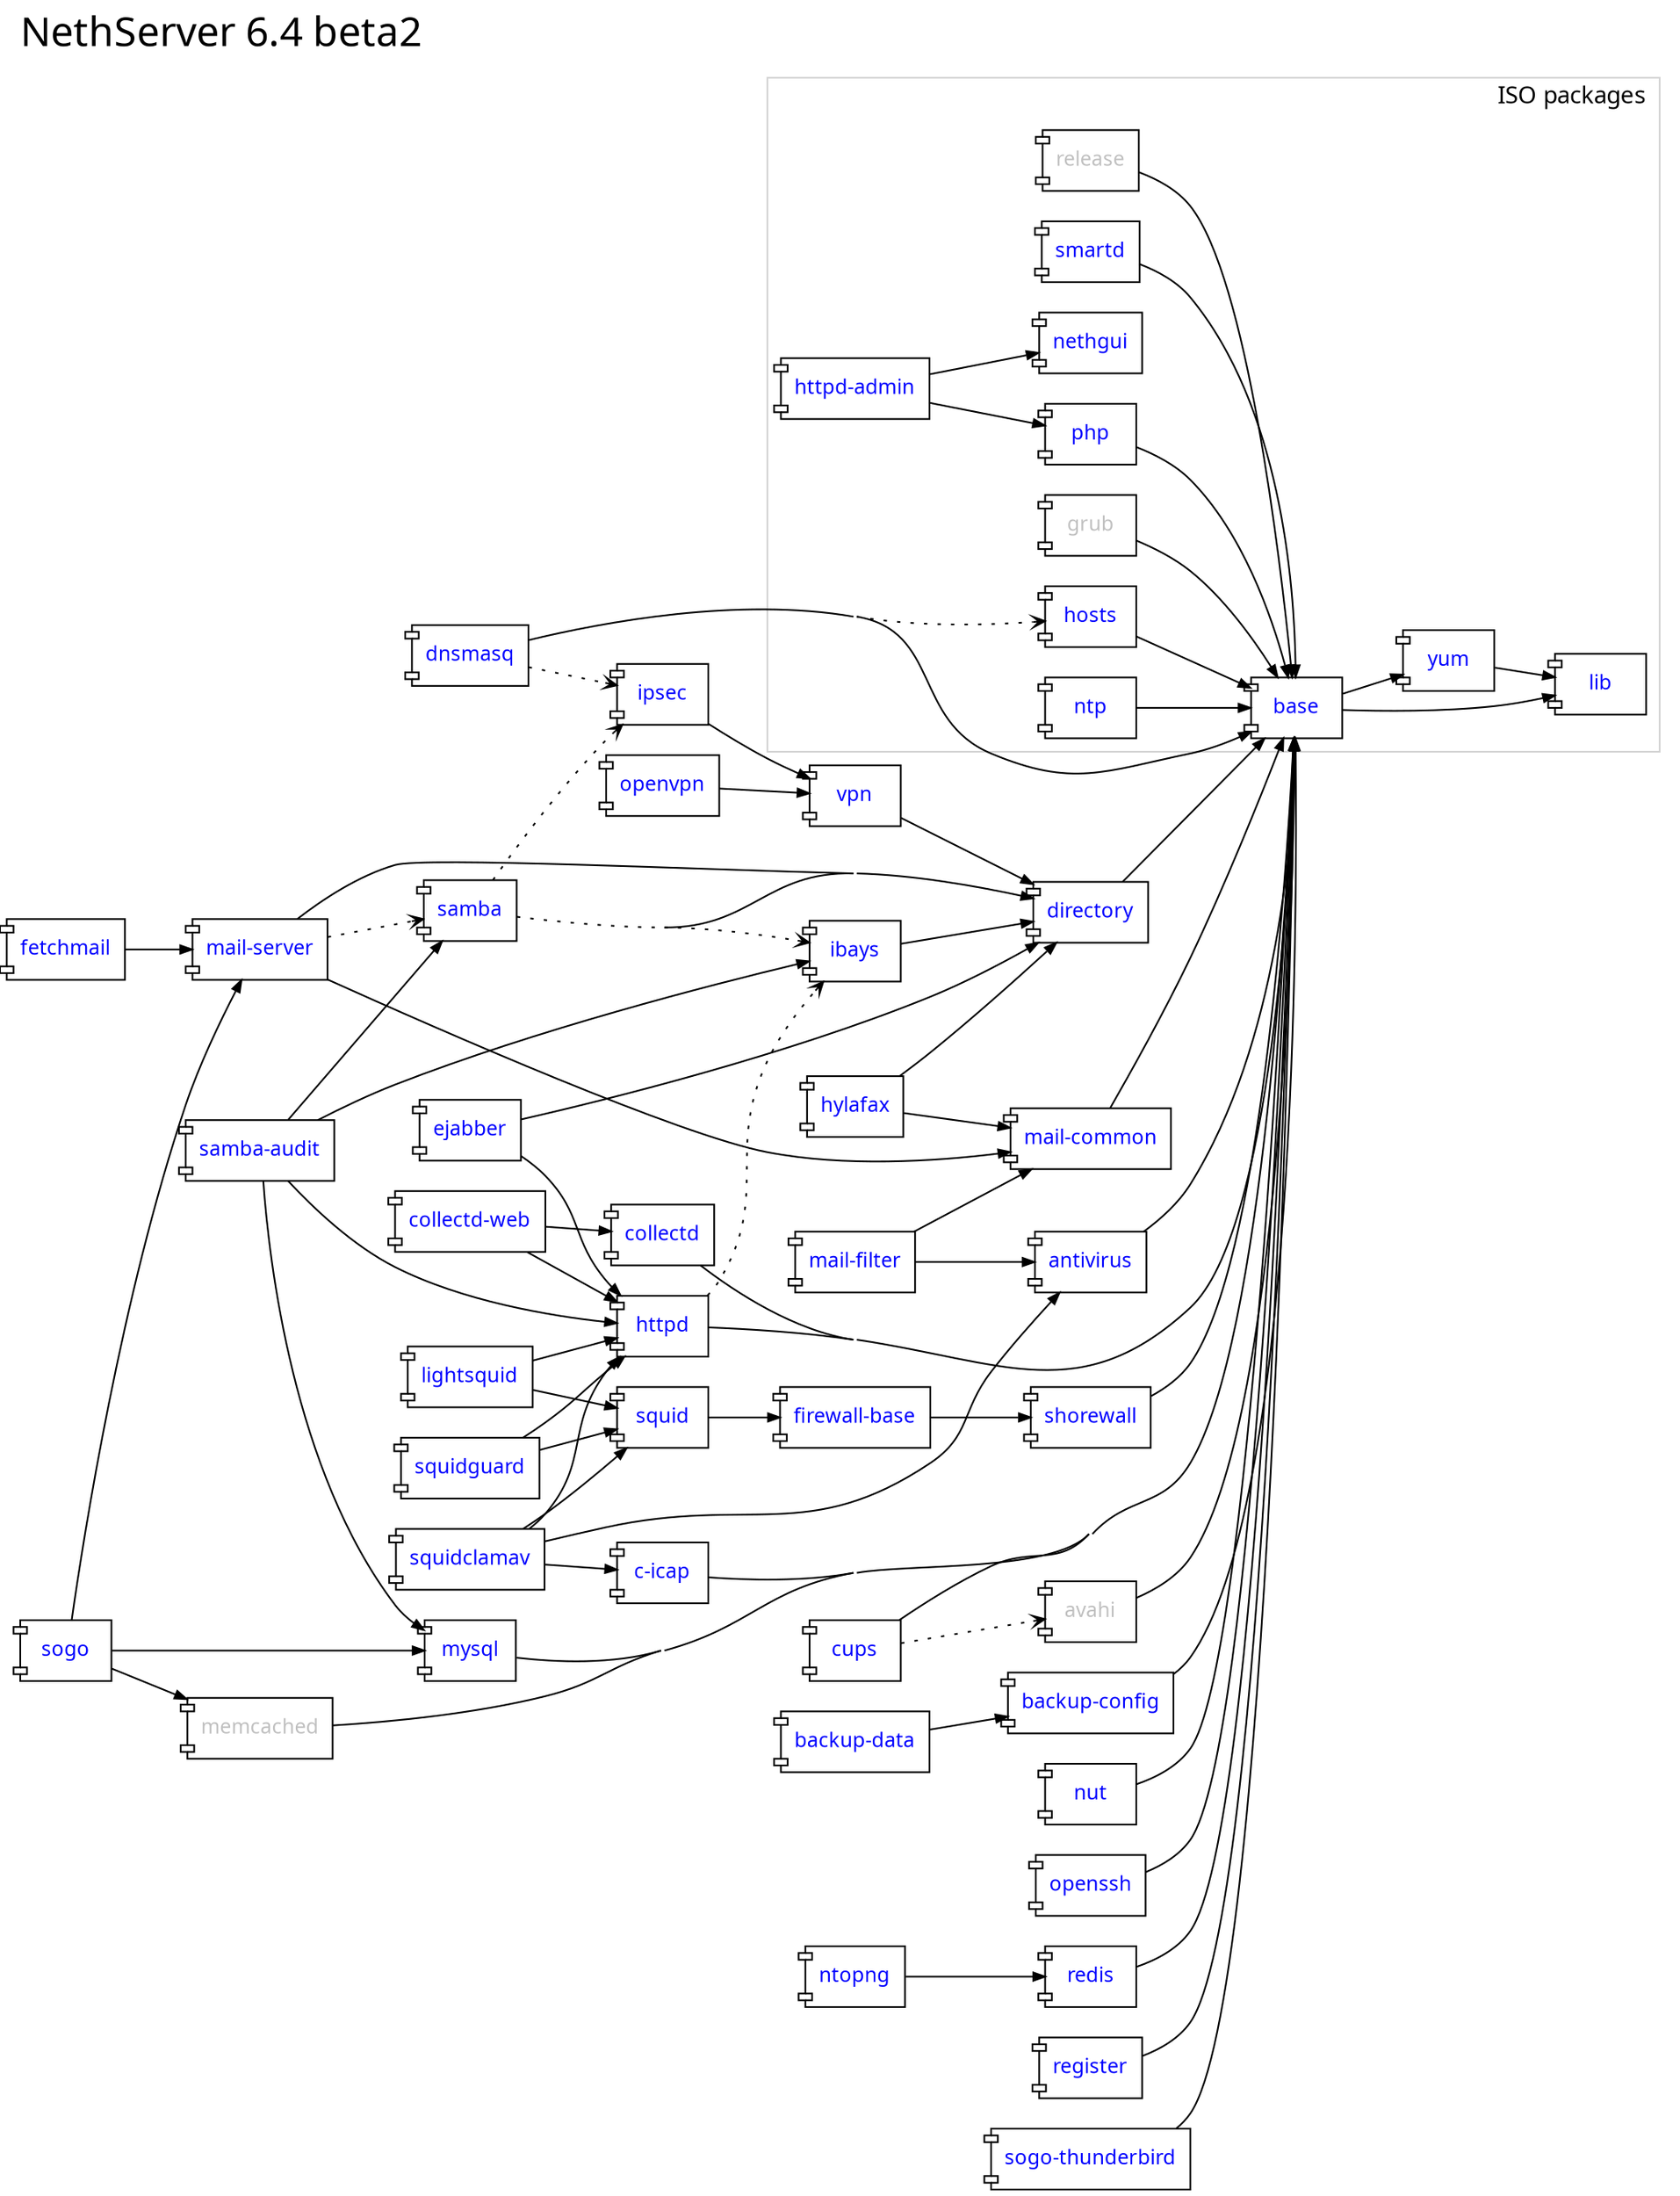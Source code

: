 digraph "v6.4-beta2" {
	rankdir = "LR";
	compound = true;
	concentrate = true;
	label="NethServer 6.4 beta2";
	fontsize = 24.0
	labelloc = "t";
	labeljust = "l";
	fontname="sans-serif";
	

	node [shape="component",fontname="sans-serif",fontcolor=blue,fontsize=12.0];
	edge [arrowsize=0.7];

	subgraph {
		antivirus [URL="http://dev.nethesis.it/projects/nethserver/wiki/nethserver-antivirus"];
		avahi [fontcolor=gray];
		backup_config [label="backup-config",URL="http://dev.nethesis.it/projects/nethserver/wiki/nethserver-backup"];
		backup_data [label="backup-data",URL="http://dev.nethesis.it/projects/nethserver/wiki/nethserver-backup"];   
		c_icap [label="c-icap",URL="http://dev.nethesis.it/projects/nethserver/wiki/nethserver-c-icap"];
		collectd [URL="http://dev.nethesis.it/projects/nethserver/wiki/nethserver-collectd"];
		collectd_web [label="collectd-web",URL="http://dev.nethesis.it/projects/nethserver/wiki/nethserver-collectd-web"];
		cups [URL="http://dev.nethesis.it/projects/nethserver-cups/wiki/nethserver-cups"];
		directory [URL="http://dev.nethesis.it/projects/nethserver/wiki/nethserver-directory"];
		dnsmasq [URL="http://dev.nethesis.it/projects/nethserver/wiki/nethserver-dnsmasq"];
		ejabber [URL="http://dev.nethesis.it/projects/nethserver-ejabberd/wiki/nethserver-ejabberd"];
		fetchmail [URL="http://dev.nethesis.it/projects/nethserver-fetchmail/wiki/nethserver-fetchmail"];
		firewall_base [label="firewall-base",URL="http://dev.nethesis.it/projects/nethserver-ejabberd/wiki/nethserver-firewall-base"];
		httpd [URL="http://dev.nethesis.it/projects/nethserver/wiki/nethserver-httpd"];
		hylafax [URL="http://dev.nethesis.it/projects/nethserver-hylafax/wiki/nethserver-hylafax"];
		ibays [URL="http://dev.nethesis.it/projects/nethserver/wiki/nethserver-ibays"];
		ipsec [URL="http://dev.nethesis.it/projects/nethserver/wiki/nethserver-ipsec"];    
		lightsquid [URL="http://dev.nethesis.it/projects/nethserver/wiki/nethserver-lightsquid"];
		mail_common [label="mail-common",URL="http://dev.nethesis.it/projects/nethserver/wiki/nethserver-mail-common"];
		mail_filter [label="mail-filter",URL="http://dev.nethesis.it/projects/nethserver/wiki/nethserver-mail-filter"];
		mail_server [label="mail-server",URL="http://dev.nethesis.it/projects/nethserver/wiki/nethserver-mail-server"];
		memcached [fontcolor=gray];
		mysql [URL="http://dev.nethesis.it/projects/nethserver/wiki/nethserver-mysql"];
		ntopng [URL="http://dev.nethesis.it/projects/nethserver/wiki/nethserver-ntopng"];
		nut [URL="http://dev.nethesis.it/projects/nethserver/wiki/nethserver-nut"];
		openssh [URL="http://dev.nethesis.it/projects/nethserver/wiki/nethserver-openssh"];
		openvpn [URL="http://dev.nethesis.it/projects/nethserver/wiki/nethserver-openvpn"];
		redis [URL="http://dev.nethesis.it/projects/nethserver/wiki/nethserver-redis"];
		register [URL="http://dev.nethesis.it/projects/nethserver/wiki/nethserver-register"];
		samba [URL="http://dev.nethesis.it/projects/nethserver/wiki/nethserver-samba"];
		samba_audit [label="samba-audit",URL="http://dev.nethesis.it/projects/nethserver/wiki/nethserver-samba-audit"];
		shorewall [URL="https://dev.nethesis.it/projects/nethserver/wiki/nethserver-shorewall"];        
		sogo [URL="https://dev.nethesis.it/projects/nethserver/wiki/nethserver-sogo"];
		sogo_thunderbird [label="sogo-thunderbird",URL="https://dev.nethesis.it/projects/nethserver/wiki/nethserver-sogo-thunderbird"];
		squid [URL="https://dev.nethesis.it/projects/nethserver/wiki/nethserver-squid"];
		squidclamav [URL="https://dev.nethesis.it/projects/nethserver/wiki/nethserver-squidclamav"];
		squidguard [URL="https://dev.nethesis.it/projects/nethserver/wiki/nethserver-squidguard"];
		vpn [URL="http://dev.nethesis.it/projects/nethserver/wiki/nethserver-vpn"];
		
		subgraph cluster_iso {
			label="ISO packages"
			color=lightgray
			labelloc = "t";
			labeljust = "r";
			fontsize = 14.0
			base [URL="http://dev.nethesis.it/projects/nethserver/wiki/nethserver-base"];
			grub [fontcolor=gray];
			hosts [URL="http://dev.nethesis.it/projects/nethserver/wiki/nethserver-hosts"];			
			httpd_admin [label="httpd-admin",URL="http://dev.nethesis.it/projects/nethserver/wiki/nethserver-httpd-admin"];
			lib [URL="http://dev.nethesis.it/projects/nethserver/wiki/nethserver-lib"];
			nethgui [URL="http://dev.nethesis.it/projects/nethgui"];
			ntp [URL="http://dev.nethesis.it/projects/nethserver/wiki/nethserver-ntp"];
			php [URL="http://dev.nethesis.it/projects/nethserver/wiki/nethserver-php"];			
			release [fontcolor=gray];
			smartd [URL="https://dev.nethesis.it/projects/nethserver/wiki/nethserver-smartd"];
			yum [URL="http://dev.nethesis.it/projects/nethserver/wiki/nethserver-yum"];
		}
	}

	
	antivirus -> base
	avahi -> base
	backup_config -> base
	backup_data -> backup_config
	base -> lib
	base -> yum
	yum -> lib
	c_icap -> base
	collectd -> base
	collectd_web -> collectd
	collectd_web -> httpd
	cups -> base
	directory -> base
	dnsmasq -> base
	ejabber -> directory
	ejabber -> httpd
	fetchmail -> mail_server
	firewall_base -> shorewall
	grub -> base
	hosts -> base
	httpd -> base
	httpd_admin -> nethgui
	httpd_admin -> php
	hylafax -> directory
	hylafax -> mail_common
	ibays -> directory
	ipsec -> vpn
	lightsquid -> httpd
	lightsquid -> squid
	mail_common -> base
	mail_filter -> antivirus
	mail_filter -> mail_common
	mail_server -> directory
	mail_server -> mail_common
	memcached -> base
	mysql -> base
	ntopng -> redis
	ntp -> base
	nut -> base
	openssh -> base
	openvpn -> vpn
	php -> base
	redis -> base
	register -> base
	release -> base
	samba -> directory
	samba_audit -> httpd
	samba_audit -> ibays
	samba_audit -> mysql
	samba_audit -> samba
	shorewall -> base
	smartd -> base
	sogo -> mail_server
	sogo -> memcached
	sogo -> mysql
	sogo_thunderbird -> base
	squid -> firewall_base
	squidclamav -> antivirus
	squidclamav -> c_icap
	squidclamav -> httpd
	squidclamav -> squid
	squidguard -> httpd
	squidguard -> squid
	vpn -> directory

	cups -> avahi [style=dotted,arrowhead=vee];
	dnsmasq -> hosts [style=dotted,arrowhead=vee];
	dnsmasq -> ipsec [style=dotted,arrowhead=vee];    
	httpd -> ibays [style=dotted,arrowhead=vee];
	mail_server -> samba [style=dotted,arrowhead=vee];    
	samba -> ibays [style=dotted,arrowhead=vee];
	samba -> ipsec [style=dotted,arrowhead=vee];   
	
}
